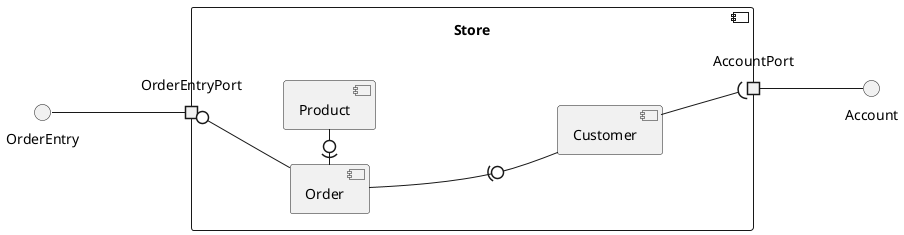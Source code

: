 @startuml

left to right direction

interface OrderEntry
interface Account

component Store {
    component Order
    component Customer
    component Product
    portIn OrderEntryPort
    portOut AccountPort
}

OrderEntry -- OrderEntryPort
OrderEntryPort 0-- Order
Order --(0-- Customer
Order -l(0- Product
Customer --( AccountPort
AccountPort -- Account

@enduml